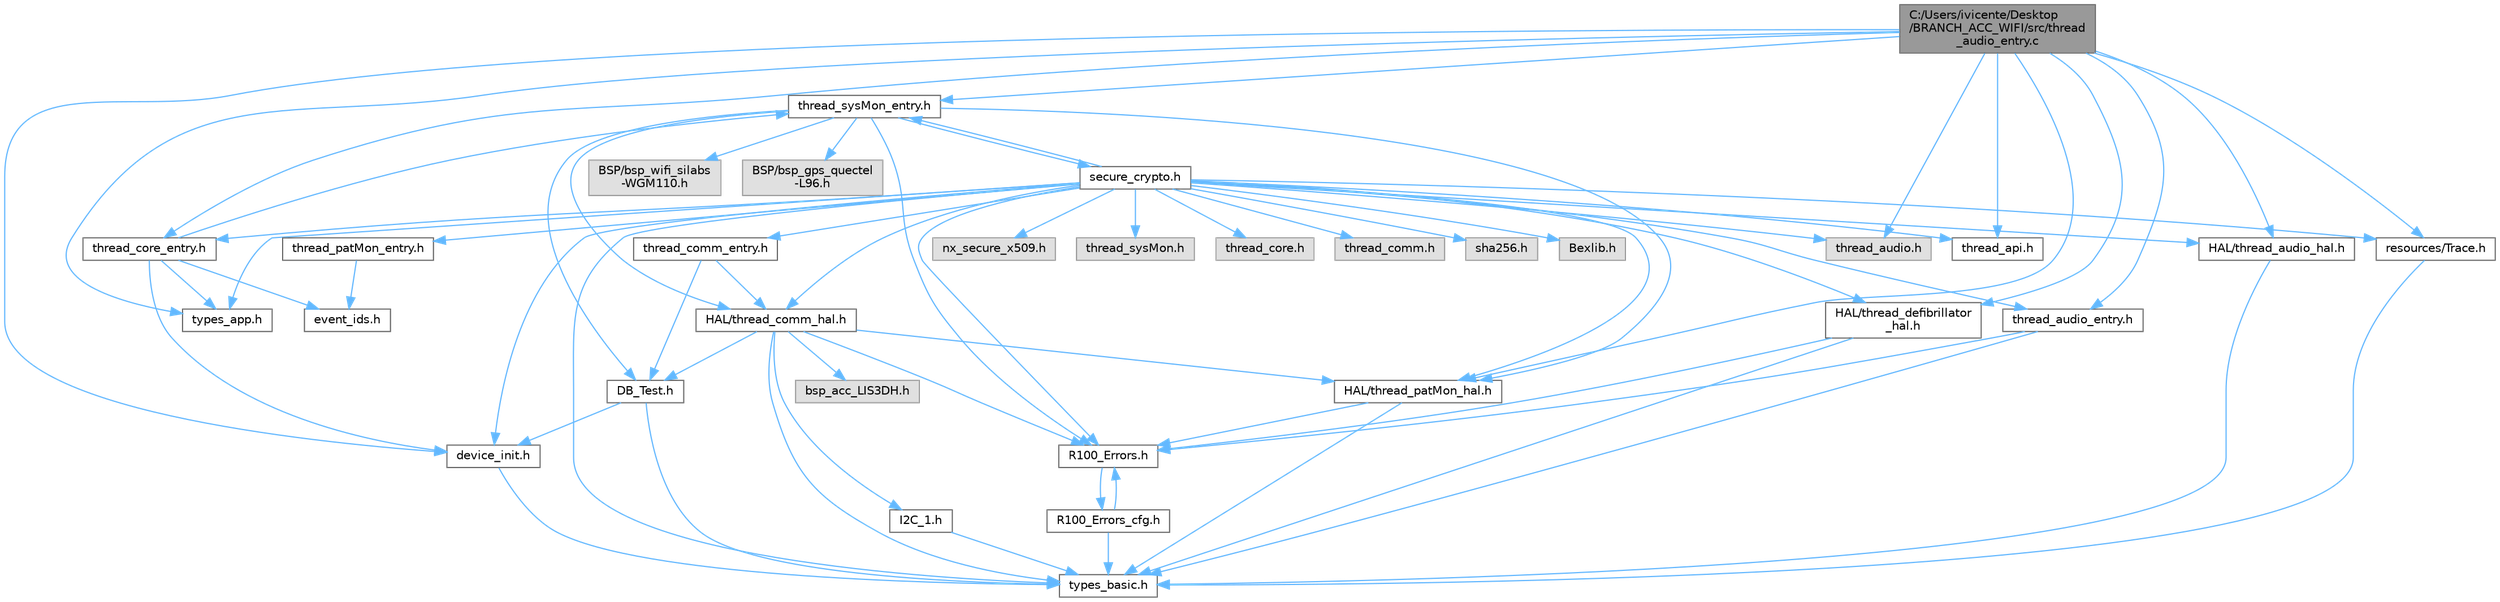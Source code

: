 digraph "C:/Users/ivicente/Desktop/BRANCH_ACC_WIFI/src/thread_audio_entry.c"
{
 // LATEX_PDF_SIZE
  bgcolor="transparent";
  edge [fontname=Helvetica,fontsize=10,labelfontname=Helvetica,labelfontsize=10];
  node [fontname=Helvetica,fontsize=10,shape=box,height=0.2,width=0.4];
  Node1 [id="Node000001",label="C:/Users/ivicente/Desktop\l/BRANCH_ACC_WIFI/src/thread\l_audio_entry.c",height=0.2,width=0.4,color="gray40", fillcolor="grey60", style="filled", fontcolor="black",tooltip=" "];
  Node1 -> Node2 [id="edge69_Node000001_Node000002",color="steelblue1",style="solid",tooltip=" "];
  Node2 [id="Node000002",label="device_init.h",height=0.2,width=0.4,color="grey40", fillcolor="white", style="filled",URL="$a00017.html",tooltip=" "];
  Node2 -> Node3 [id="edge70_Node000002_Node000003",color="steelblue1",style="solid",tooltip=" "];
  Node3 [id="Node000003",label="types_basic.h",height=0.2,width=0.4,color="grey40", fillcolor="white", style="filled",URL="$a00137.html",tooltip="Basic Types' definition."];
  Node1 -> Node4 [id="edge71_Node000001_Node000004",color="steelblue1",style="solid",tooltip=" "];
  Node4 [id="Node000004",label="types_app.h",height=0.2,width=0.4,color="grey40", fillcolor="white", style="filled",URL="$a00134.html",tooltip="Common Types' definition."];
  Node1 -> Node5 [id="edge72_Node000001_Node000005",color="steelblue1",style="solid",tooltip=" "];
  Node5 [id="Node000005",label="HAL/thread_defibrillator\l_hal.h",height=0.2,width=0.4,color="grey40", fillcolor="white", style="filled",URL="$a00203.html",tooltip="Header with functions related to the defibrillator BSP service."];
  Node5 -> Node3 [id="edge73_Node000005_Node000003",color="steelblue1",style="solid",tooltip=" "];
  Node5 -> Node6 [id="edge74_Node000005_Node000006",color="steelblue1",style="solid",tooltip=" "];
  Node6 [id="Node000006",label="R100_Errors.h",height=0.2,width=0.4,color="grey40", fillcolor="white", style="filled",URL="$a00038.html",tooltip=" "];
  Node6 -> Node7 [id="edge75_Node000006_Node000007",color="steelblue1",style="solid",tooltip=" "];
  Node7 [id="Node000007",label="R100_Errors_cfg.h",height=0.2,width=0.4,color="grey40", fillcolor="white", style="filled",URL="$a00044.html",tooltip=" "];
  Node7 -> Node6 [id="edge76_Node000007_Node000006",color="steelblue1",style="solid",tooltip=" "];
  Node7 -> Node3 [id="edge77_Node000007_Node000003",color="steelblue1",style="solid",tooltip=" "];
  Node1 -> Node8 [id="edge78_Node000001_Node000008",color="steelblue1",style="solid",tooltip=" "];
  Node8 [id="Node000008",label="HAL/thread_patMon_hal.h",height=0.2,width=0.4,color="grey40", fillcolor="white", style="filled",URL="$a00221.html",tooltip="Header with functions related to the patMon BSP service."];
  Node8 -> Node3 [id="edge79_Node000008_Node000003",color="steelblue1",style="solid",tooltip=" "];
  Node8 -> Node6 [id="edge80_Node000008_Node000006",color="steelblue1",style="solid",tooltip=" "];
  Node1 -> Node9 [id="edge81_Node000001_Node000009",color="steelblue1",style="solid",tooltip=" "];
  Node9 [id="Node000009",label="HAL/thread_audio_hal.h",height=0.2,width=0.4,color="grey40", fillcolor="white", style="filled",URL="$a00185.html",tooltip="Header with functions related to the audio BSP service."];
  Node9 -> Node3 [id="edge82_Node000009_Node000003",color="steelblue1",style="solid",tooltip=" "];
  Node1 -> Node10 [id="edge83_Node000001_Node000010",color="steelblue1",style="solid",tooltip=" "];
  Node10 [id="Node000010",label="thread_audio.h",height=0.2,width=0.4,color="grey60", fillcolor="#E0E0E0", style="filled",tooltip=" "];
  Node1 -> Node11 [id="edge84_Node000001_Node000011",color="steelblue1",style="solid",tooltip=" "];
  Node11 [id="Node000011",label="thread_sysMon_entry.h",height=0.2,width=0.4,color="grey40", fillcolor="white", style="filled",URL="$a00131.html",tooltip="Header with functions related to the system monitor service."];
  Node11 -> Node6 [id="edge85_Node000011_Node000006",color="steelblue1",style="solid",tooltip=" "];
  Node11 -> Node8 [id="edge86_Node000011_Node000008",color="steelblue1",style="solid",tooltip=" "];
  Node11 -> Node12 [id="edge87_Node000011_Node000012",color="steelblue1",style="solid",tooltip=" "];
  Node12 [id="Node000012",label="HAL/thread_comm_hal.h",height=0.2,width=0.4,color="grey40", fillcolor="white", style="filled",URL="$a00191.html",tooltip="Header with functions related to the HAL Comm."];
  Node12 -> Node6 [id="edge88_Node000012_Node000006",color="steelblue1",style="solid",tooltip=" "];
  Node12 -> Node3 [id="edge89_Node000012_Node000003",color="steelblue1",style="solid",tooltip=" "];
  Node12 -> Node8 [id="edge90_Node000012_Node000008",color="steelblue1",style="solid",tooltip=" "];
  Node12 -> Node13 [id="edge91_Node000012_Node000013",color="steelblue1",style="solid",tooltip=" "];
  Node13 [id="Node000013",label="DB_Test.h",height=0.2,width=0.4,color="grey40", fillcolor="white", style="filled",URL="$a00011.html",tooltip="Test File header file."];
  Node13 -> Node2 [id="edge92_Node000013_Node000002",color="steelblue1",style="solid",tooltip=" "];
  Node13 -> Node3 [id="edge93_Node000013_Node000003",color="steelblue1",style="solid",tooltip=" "];
  Node12 -> Node14 [id="edge94_Node000012_Node000014",color="steelblue1",style="solid",tooltip=" "];
  Node14 [id="Node000014",label="I2C_1.h",height=0.2,width=0.4,color="grey40", fillcolor="white", style="filled",URL="$a00161.html",tooltip="Header with functions related to the I2C-1."];
  Node14 -> Node3 [id="edge95_Node000014_Node000003",color="steelblue1",style="solid",tooltip=" "];
  Node12 -> Node15 [id="edge96_Node000012_Node000015",color="steelblue1",style="solid",tooltip=" "];
  Node15 [id="Node000015",label="bsp_acc_LIS3DH.h",height=0.2,width=0.4,color="grey60", fillcolor="#E0E0E0", style="filled",tooltip=" "];
  Node11 -> Node13 [id="edge97_Node000011_Node000013",color="steelblue1",style="solid",tooltip=" "];
  Node11 -> Node16 [id="edge98_Node000011_Node000016",color="steelblue1",style="solid",tooltip=" "];
  Node16 [id="Node000016",label="secure_crypto.h",height=0.2,width=0.4,color="grey40", fillcolor="white", style="filled",URL="$a00050.html",tooltip="NetX secure for check certificates."];
  Node16 -> Node17 [id="edge99_Node000016_Node000017",color="steelblue1",style="solid",tooltip=" "];
  Node17 [id="Node000017",label="nx_secure_x509.h",height=0.2,width=0.4,color="grey60", fillcolor="#E0E0E0", style="filled",tooltip=" "];
  Node16 -> Node12 [id="edge100_Node000016_Node000012",color="steelblue1",style="solid",tooltip=" "];
  Node16 -> Node2 [id="edge101_Node000016_Node000002",color="steelblue1",style="solid",tooltip=" "];
  Node16 -> Node18 [id="edge102_Node000016_Node000018",color="steelblue1",style="solid",tooltip=" "];
  Node18 [id="Node000018",label="resources/Trace.h",height=0.2,width=0.4,color="grey40", fillcolor="white", style="filled",URL="$a00251.html",tooltip=" "];
  Node18 -> Node3 [id="edge103_Node000018_Node000003",color="steelblue1",style="solid",tooltip=" "];
  Node16 -> Node6 [id="edge104_Node000016_Node000006",color="steelblue1",style="solid",tooltip=" "];
  Node16 -> Node3 [id="edge105_Node000016_Node000003",color="steelblue1",style="solid",tooltip=" "];
  Node16 -> Node4 [id="edge106_Node000016_Node000004",color="steelblue1",style="solid",tooltip=" "];
  Node16 -> Node5 [id="edge107_Node000016_Node000005",color="steelblue1",style="solid",tooltip=" "];
  Node16 -> Node8 [id="edge108_Node000016_Node000008",color="steelblue1",style="solid",tooltip=" "];
  Node16 -> Node9 [id="edge109_Node000016_Node000009",color="steelblue1",style="solid",tooltip=" "];
  Node16 -> Node19 [id="edge110_Node000016_Node000019",color="steelblue1",style="solid",tooltip=" "];
  Node19 [id="Node000019",label="thread_comm_entry.h",height=0.2,width=0.4,color="grey40", fillcolor="white", style="filled",URL="$a00083.html",tooltip="Header for Comm Thread entry."];
  Node19 -> Node12 [id="edge111_Node000019_Node000012",color="steelblue1",style="solid",tooltip=" "];
  Node19 -> Node13 [id="edge112_Node000019_Node000013",color="steelblue1",style="solid",tooltip=" "];
  Node16 -> Node20 [id="edge113_Node000016_Node000020",color="steelblue1",style="solid",tooltip=" "];
  Node20 [id="Node000020",label="thread_patMon_entry.h",height=0.2,width=0.4,color="grey40", fillcolor="white", style="filled",URL="$a00119.html",tooltip=" "];
  Node20 -> Node21 [id="edge114_Node000020_Node000021",color="steelblue1",style="solid",tooltip=" "];
  Node21 [id="Node000021",label="event_ids.h",height=0.2,width=0.4,color="grey40", fillcolor="white", style="filled",URL="$a00020.html",tooltip="Event identifiers header file."];
  Node16 -> Node11 [id="edge115_Node000016_Node000011",color="steelblue1",style="solid",tooltip=" "];
  Node16 -> Node22 [id="edge116_Node000016_Node000022",color="steelblue1",style="solid",tooltip=" "];
  Node22 [id="Node000022",label="thread_sysMon.h",height=0.2,width=0.4,color="grey60", fillcolor="#E0E0E0", style="filled",tooltip=" "];
  Node16 -> Node23 [id="edge117_Node000016_Node000023",color="steelblue1",style="solid",tooltip=" "];
  Node23 [id="Node000023",label="thread_audio_entry.h",height=0.2,width=0.4,color="grey40", fillcolor="white", style="filled",URL="$a00077.html",tooltip="Header with functions related to the audio service."];
  Node23 -> Node6 [id="edge118_Node000023_Node000006",color="steelblue1",style="solid",tooltip=" "];
  Node23 -> Node3 [id="edge119_Node000023_Node000003",color="steelblue1",style="solid",tooltip=" "];
  Node16 -> Node10 [id="edge120_Node000016_Node000010",color="steelblue1",style="solid",tooltip=" "];
  Node16 -> Node24 [id="edge121_Node000016_Node000024",color="steelblue1",style="solid",tooltip=" "];
  Node24 [id="Node000024",label="thread_core_entry.h",height=0.2,width=0.4,color="grey40", fillcolor="white", style="filled",URL="$a00089.html",tooltip="Header with functions related to the core service."];
  Node24 -> Node2 [id="edge122_Node000024_Node000002",color="steelblue1",style="solid",tooltip=" "];
  Node24 -> Node4 [id="edge123_Node000024_Node000004",color="steelblue1",style="solid",tooltip=" "];
  Node24 -> Node21 [id="edge124_Node000024_Node000021",color="steelblue1",style="solid",tooltip=" "];
  Node24 -> Node11 [id="edge125_Node000024_Node000011",color="steelblue1",style="solid",tooltip=" "];
  Node16 -> Node25 [id="edge126_Node000016_Node000025",color="steelblue1",style="solid",tooltip=" "];
  Node25 [id="Node000025",label="thread_core.h",height=0.2,width=0.4,color="grey60", fillcolor="#E0E0E0", style="filled",tooltip=" "];
  Node16 -> Node26 [id="edge127_Node000016_Node000026",color="steelblue1",style="solid",tooltip=" "];
  Node26 [id="Node000026",label="thread_comm.h",height=0.2,width=0.4,color="grey60", fillcolor="#E0E0E0", style="filled",tooltip=" "];
  Node16 -> Node27 [id="edge128_Node000016_Node000027",color="steelblue1",style="solid",tooltip=" "];
  Node27 [id="Node000027",label="thread_api.h",height=0.2,width=0.4,color="grey40", fillcolor="white", style="filled",URL="$a00071.html",tooltip="Header with functions related to thread APIs."];
  Node16 -> Node28 [id="edge129_Node000016_Node000028",color="steelblue1",style="solid",tooltip=" "];
  Node28 [id="Node000028",label="sha256.h",height=0.2,width=0.4,color="grey60", fillcolor="#E0E0E0", style="filled",tooltip=" "];
  Node16 -> Node29 [id="edge130_Node000016_Node000029",color="steelblue1",style="solid",tooltip=" "];
  Node29 [id="Node000029",label="Bexlib.h",height=0.2,width=0.4,color="grey60", fillcolor="#E0E0E0", style="filled",tooltip=" "];
  Node11 -> Node30 [id="edge131_Node000011_Node000030",color="steelblue1",style="solid",tooltip=" "];
  Node30 [id="Node000030",label="BSP/bsp_wifi_silabs\l-WGM110.h",height=0.2,width=0.4,color="grey60", fillcolor="#E0E0E0", style="filled",tooltip=" "];
  Node11 -> Node31 [id="edge132_Node000011_Node000031",color="steelblue1",style="solid",tooltip=" "];
  Node31 [id="Node000031",label="BSP/bsp_gps_quectel\l-L96.h",height=0.2,width=0.4,color="grey60", fillcolor="#E0E0E0", style="filled",tooltip=" "];
  Node1 -> Node23 [id="edge133_Node000001_Node000023",color="steelblue1",style="solid",tooltip=" "];
  Node1 -> Node24 [id="edge134_Node000001_Node000024",color="steelblue1",style="solid",tooltip=" "];
  Node1 -> Node18 [id="edge135_Node000001_Node000018",color="steelblue1",style="solid",tooltip=" "];
  Node1 -> Node27 [id="edge136_Node000001_Node000027",color="steelblue1",style="solid",tooltip=" "];
}
